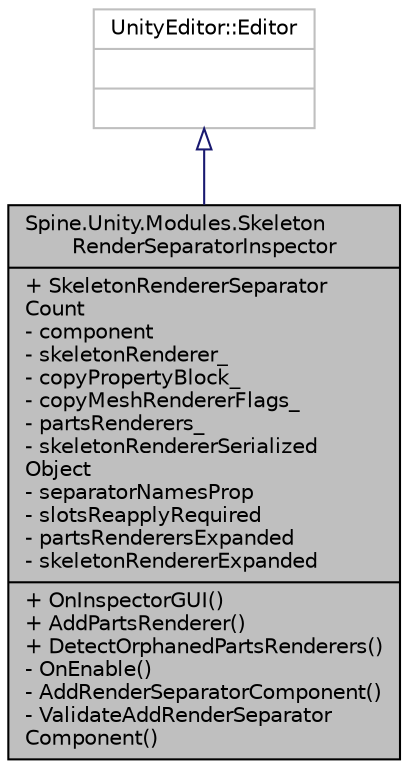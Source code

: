 digraph "Spine.Unity.Modules.SkeletonRenderSeparatorInspector"
{
 // LATEX_PDF_SIZE
  edge [fontname="Helvetica",fontsize="10",labelfontname="Helvetica",labelfontsize="10"];
  node [fontname="Helvetica",fontsize="10",shape=record];
  Node1 [label="{Spine.Unity.Modules.Skeleton\lRenderSeparatorInspector\n|+ SkeletonRendererSeparator\lCount\l- component\l- skeletonRenderer_\l- copyPropertyBlock_\l- copyMeshRendererFlags_\l- partsRenderers_\l- skeletonRendererSerialized\lObject\l- separatorNamesProp\l- slotsReapplyRequired\l- partsRenderersExpanded\l- skeletonRendererExpanded\l|+ OnInspectorGUI()\l+ AddPartsRenderer()\l+ DetectOrphanedPartsRenderers()\l- OnEnable()\l- AddRenderSeparatorComponent()\l- ValidateAddRenderSeparator\lComponent()\l}",height=0.2,width=0.4,color="black", fillcolor="grey75", style="filled", fontcolor="black",tooltip=" "];
  Node2 -> Node1 [dir="back",color="midnightblue",fontsize="10",style="solid",arrowtail="onormal",fontname="Helvetica"];
  Node2 [label="{UnityEditor::Editor\n||}",height=0.2,width=0.4,color="grey75", fillcolor="white", style="filled",tooltip=" "];
}
